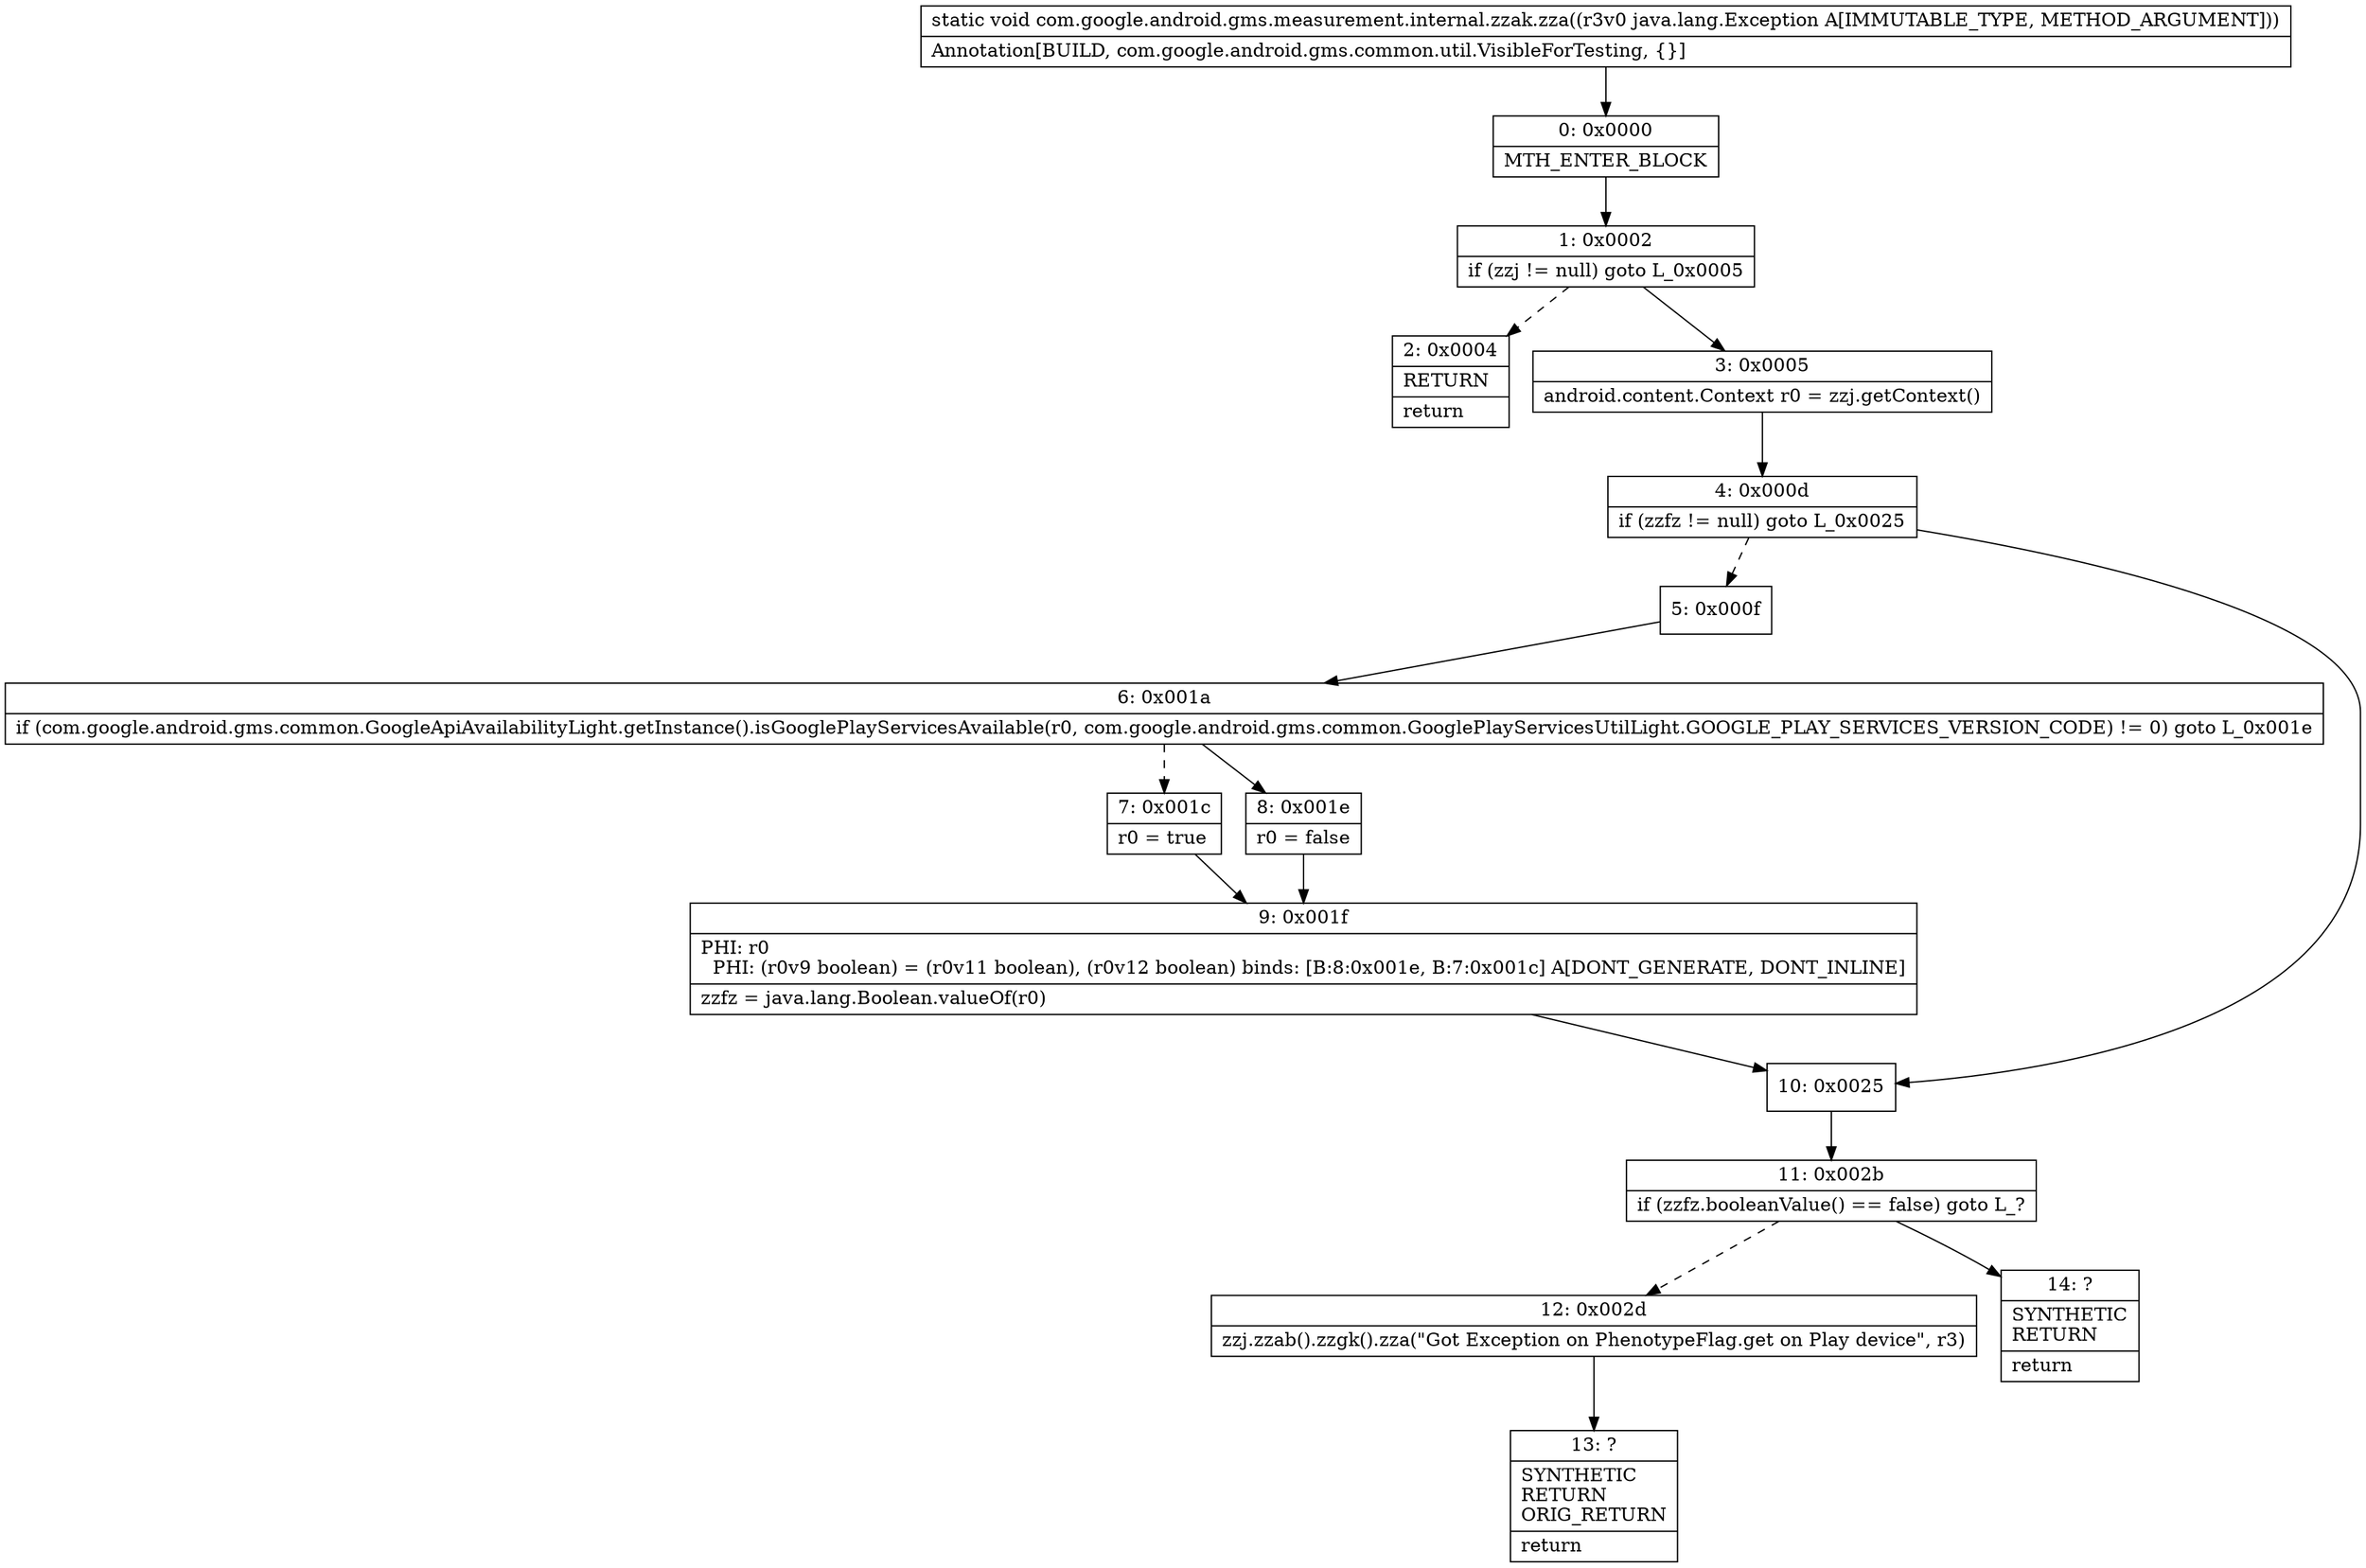digraph "CFG forcom.google.android.gms.measurement.internal.zzak.zza(Ljava\/lang\/Exception;)V" {
Node_0 [shape=record,label="{0\:\ 0x0000|MTH_ENTER_BLOCK\l}"];
Node_1 [shape=record,label="{1\:\ 0x0002|if (zzj != null) goto L_0x0005\l}"];
Node_2 [shape=record,label="{2\:\ 0x0004|RETURN\l|return\l}"];
Node_3 [shape=record,label="{3\:\ 0x0005|android.content.Context r0 = zzj.getContext()\l}"];
Node_4 [shape=record,label="{4\:\ 0x000d|if (zzfz != null) goto L_0x0025\l}"];
Node_5 [shape=record,label="{5\:\ 0x000f}"];
Node_6 [shape=record,label="{6\:\ 0x001a|if (com.google.android.gms.common.GoogleApiAvailabilityLight.getInstance().isGooglePlayServicesAvailable(r0, com.google.android.gms.common.GooglePlayServicesUtilLight.GOOGLE_PLAY_SERVICES_VERSION_CODE) != 0) goto L_0x001e\l}"];
Node_7 [shape=record,label="{7\:\ 0x001c|r0 = true\l}"];
Node_8 [shape=record,label="{8\:\ 0x001e|r0 = false\l}"];
Node_9 [shape=record,label="{9\:\ 0x001f|PHI: r0 \l  PHI: (r0v9 boolean) = (r0v11 boolean), (r0v12 boolean) binds: [B:8:0x001e, B:7:0x001c] A[DONT_GENERATE, DONT_INLINE]\l|zzfz = java.lang.Boolean.valueOf(r0)\l}"];
Node_10 [shape=record,label="{10\:\ 0x0025}"];
Node_11 [shape=record,label="{11\:\ 0x002b|if (zzfz.booleanValue() == false) goto L_?\l}"];
Node_12 [shape=record,label="{12\:\ 0x002d|zzj.zzab().zzgk().zza(\"Got Exception on PhenotypeFlag.get on Play device\", r3)\l}"];
Node_13 [shape=record,label="{13\:\ ?|SYNTHETIC\lRETURN\lORIG_RETURN\l|return\l}"];
Node_14 [shape=record,label="{14\:\ ?|SYNTHETIC\lRETURN\l|return\l}"];
MethodNode[shape=record,label="{static void com.google.android.gms.measurement.internal.zzak.zza((r3v0 java.lang.Exception A[IMMUTABLE_TYPE, METHOD_ARGUMENT]))  | Annotation[BUILD, com.google.android.gms.common.util.VisibleForTesting, \{\}]\l}"];
MethodNode -> Node_0;
Node_0 -> Node_1;
Node_1 -> Node_2[style=dashed];
Node_1 -> Node_3;
Node_3 -> Node_4;
Node_4 -> Node_5[style=dashed];
Node_4 -> Node_10;
Node_5 -> Node_6;
Node_6 -> Node_7[style=dashed];
Node_6 -> Node_8;
Node_7 -> Node_9;
Node_8 -> Node_9;
Node_9 -> Node_10;
Node_10 -> Node_11;
Node_11 -> Node_12[style=dashed];
Node_11 -> Node_14;
Node_12 -> Node_13;
}

